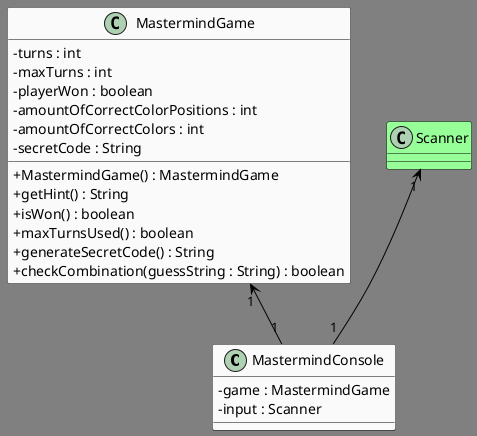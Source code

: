 @startuml mastermind

skinparam class {
BackgroundColor #FAFAFA
ArrowColor Black
BorderColor Black
BackgroundColor<<Foo>> DarkGrey
}
skinparam classAttributeIconSize 0
skinparam backgroundcolor Gray
skinparam stereotypeCBackgroundColor YellowGreen

class MastermindConsole {
-game : MastermindGame
-input : Scanner

}

class MastermindGame {
-turns : int
-maxTurns : int
-playerWon : boolean
-amountOfCorrectColorPositions : int
-amountOfCorrectColors : int
+MastermindGame() : MastermindGame
-secretCode : String
+getHint() : String
+isWon() : boolean
+maxTurnsUsed() : boolean
+generateSecretCode() : String
+checkCombination(guessString : String) : boolean
}

class Scanner #Physical {
}

MastermindGame "1" <-- "1" MastermindConsole
Scanner "1" <-- "1" MastermindConsole



@enduml